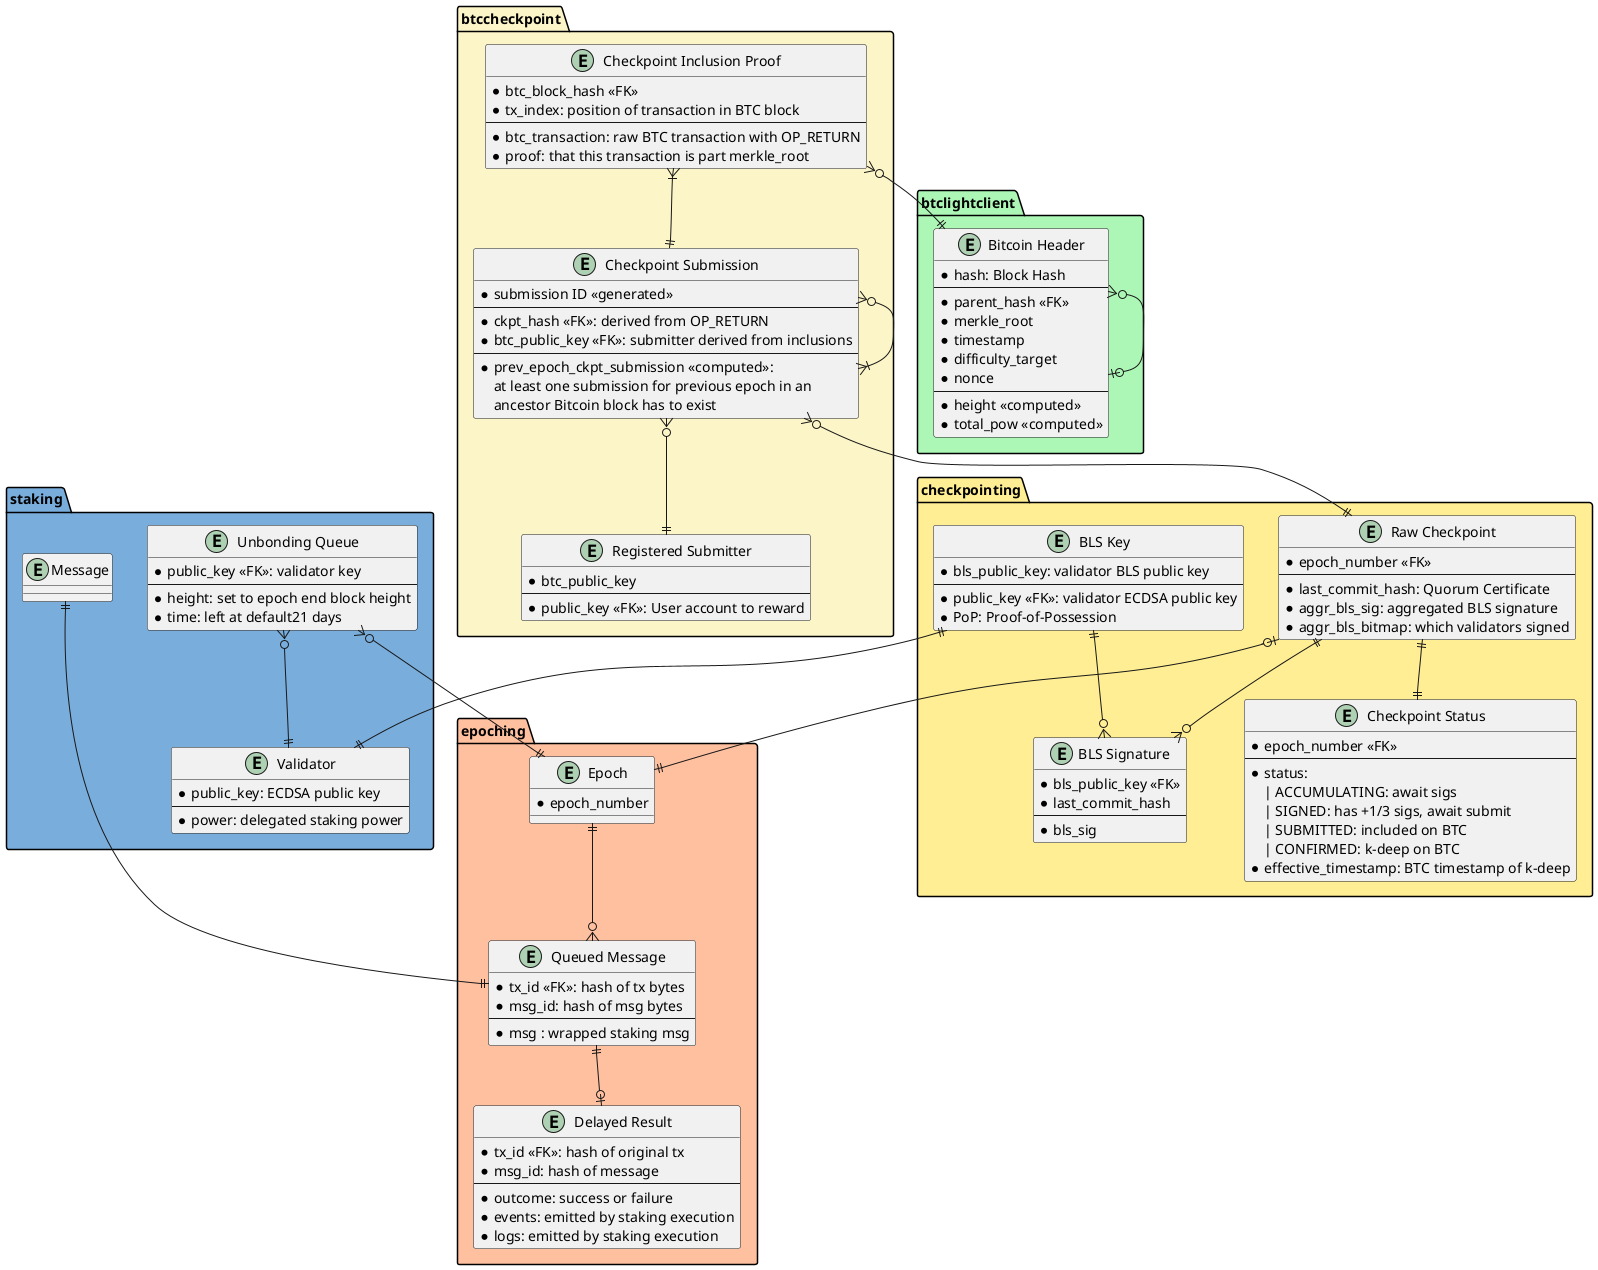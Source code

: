 
@startuml Database Schema

package "staking" #79ADDC {
  entity "Message" as staking_msg {
  }

  entity "Validator" as validator {
    * public_key: ECDSA public key
    --
    * power: delegated staking power
  }

  entity "Unbonding Queue" as unbonding_queue {
    * public_key <<FK>>: validator key
    --
    * height: set to epoch end block height
    * time: left at default21 days
  }
}

package "epoching" #FFC09F {
  entity "Epoch" as epoch {
    * epoch_number
  }
  entity "Queued Message" as queued_msg {
    * tx_id <<FK>>: hash of tx bytes
    * msg_id: hash of msg bytes
    --
    * msg : wrapped staking msg
  }
  entity "Delayed Result" as delayed_result {
    * tx_id <<FK>>: hash of original tx
    * msg_id: hash of message
    --
    * outcome: success or failure
    * events: emitted by staking execution
    * logs: emitted by staking execution
  }
}


package "checkpointing" #FFEE93 {
  entity "Raw Checkpoint" as raw_ckpt {
    * epoch_number <<FK>>
    --
    * last_commit_hash: Quorum Certificate
    * aggr_bls_sig: aggregated BLS signature
    * aggr_bls_bitmap: which validators signed
  }

  entity "Checkpoint Status" as ckpt_status {
    * epoch_number <<FK>>
    --
    * status:
      | ACCUMULATING: await sigs
      | SIGNED: has +1/3 sigs, await submit
      | SUBMITTED: included on BTC
      | CONFIRMED: k-deep on BTC
    * effective_timestamp: BTC timestamp of k-deep
  }

  entity "BLS Key" as bls_key {
    * bls_public_key: validator BLS public key
    --
    * public_key <<FK>>: validator ECDSA public key
    * PoP: Proof-of-Possession
  }

  entity "BLS Signature" as bls_sig {
    * bls_public_key <<FK>>
    * last_commit_hash
    --
    * bls_sig
  }
}

package "btccheckpoint" #FCF5C7 {
  entity "Registered Submitter" as ckpt_submitter {
    * btc_public_key
    --
    * public_key <<FK>>: User account to reward
  }

  entity "Checkpoint Submission" as ckpt_submission {
    * submission ID <<generated>>
    --
    * ckpt_hash <<FK>>: derived from OP_RETURN
    * btc_public_key <<FK>>: submitter derived from inclusions
    --
    * prev_epoch_ckpt_submission <<computed>>:
      at least one submission for previous epoch in an
      ancestor Bitcoin block has to exist
  }

  entity "Checkpoint Inclusion Proof" as ckpt_inclusion {
    * btc_block_hash <<FK>>
    * tx_index: position of transaction in BTC block
    --
    * btc_transaction: raw BTC transaction with OP_RETURN
    * proof: that this transaction is part merkle_root
  }
}

package "btclightclient" #ADF7B6 {
  entity "Bitcoin Header" as btc_header {
    * hash: Block Hash
    --
    * parent_hash <<FK>>
    * merkle_root
    * timestamp
    * difficulty_target
    * nonce
    --
    * height <<computed>>
    * total_pow <<computed>>
  }
}


epoch ||--o{ queued_msg

queued_msg ||--|| staking_msg
queued_msg ||--o| delayed_result

unbonding_queue }o--|| epoch
unbonding_queue }o--|| validator

raw_ckpt |o--|| epoch
raw_ckpt ||--|| ckpt_status
raw_ckpt ||--o{ bls_sig

bls_key ||--o{ bls_sig
bls_key ||--|| validator

ckpt_submission }o--|| raw_ckpt
ckpt_submission }o--|| ckpt_submitter
ckpt_submission }o--|{ ckpt_submission

ckpt_inclusion }|--|| ckpt_submission
ckpt_inclusion }o--|| btc_header

btc_header }o--o| btc_header


@enduml
